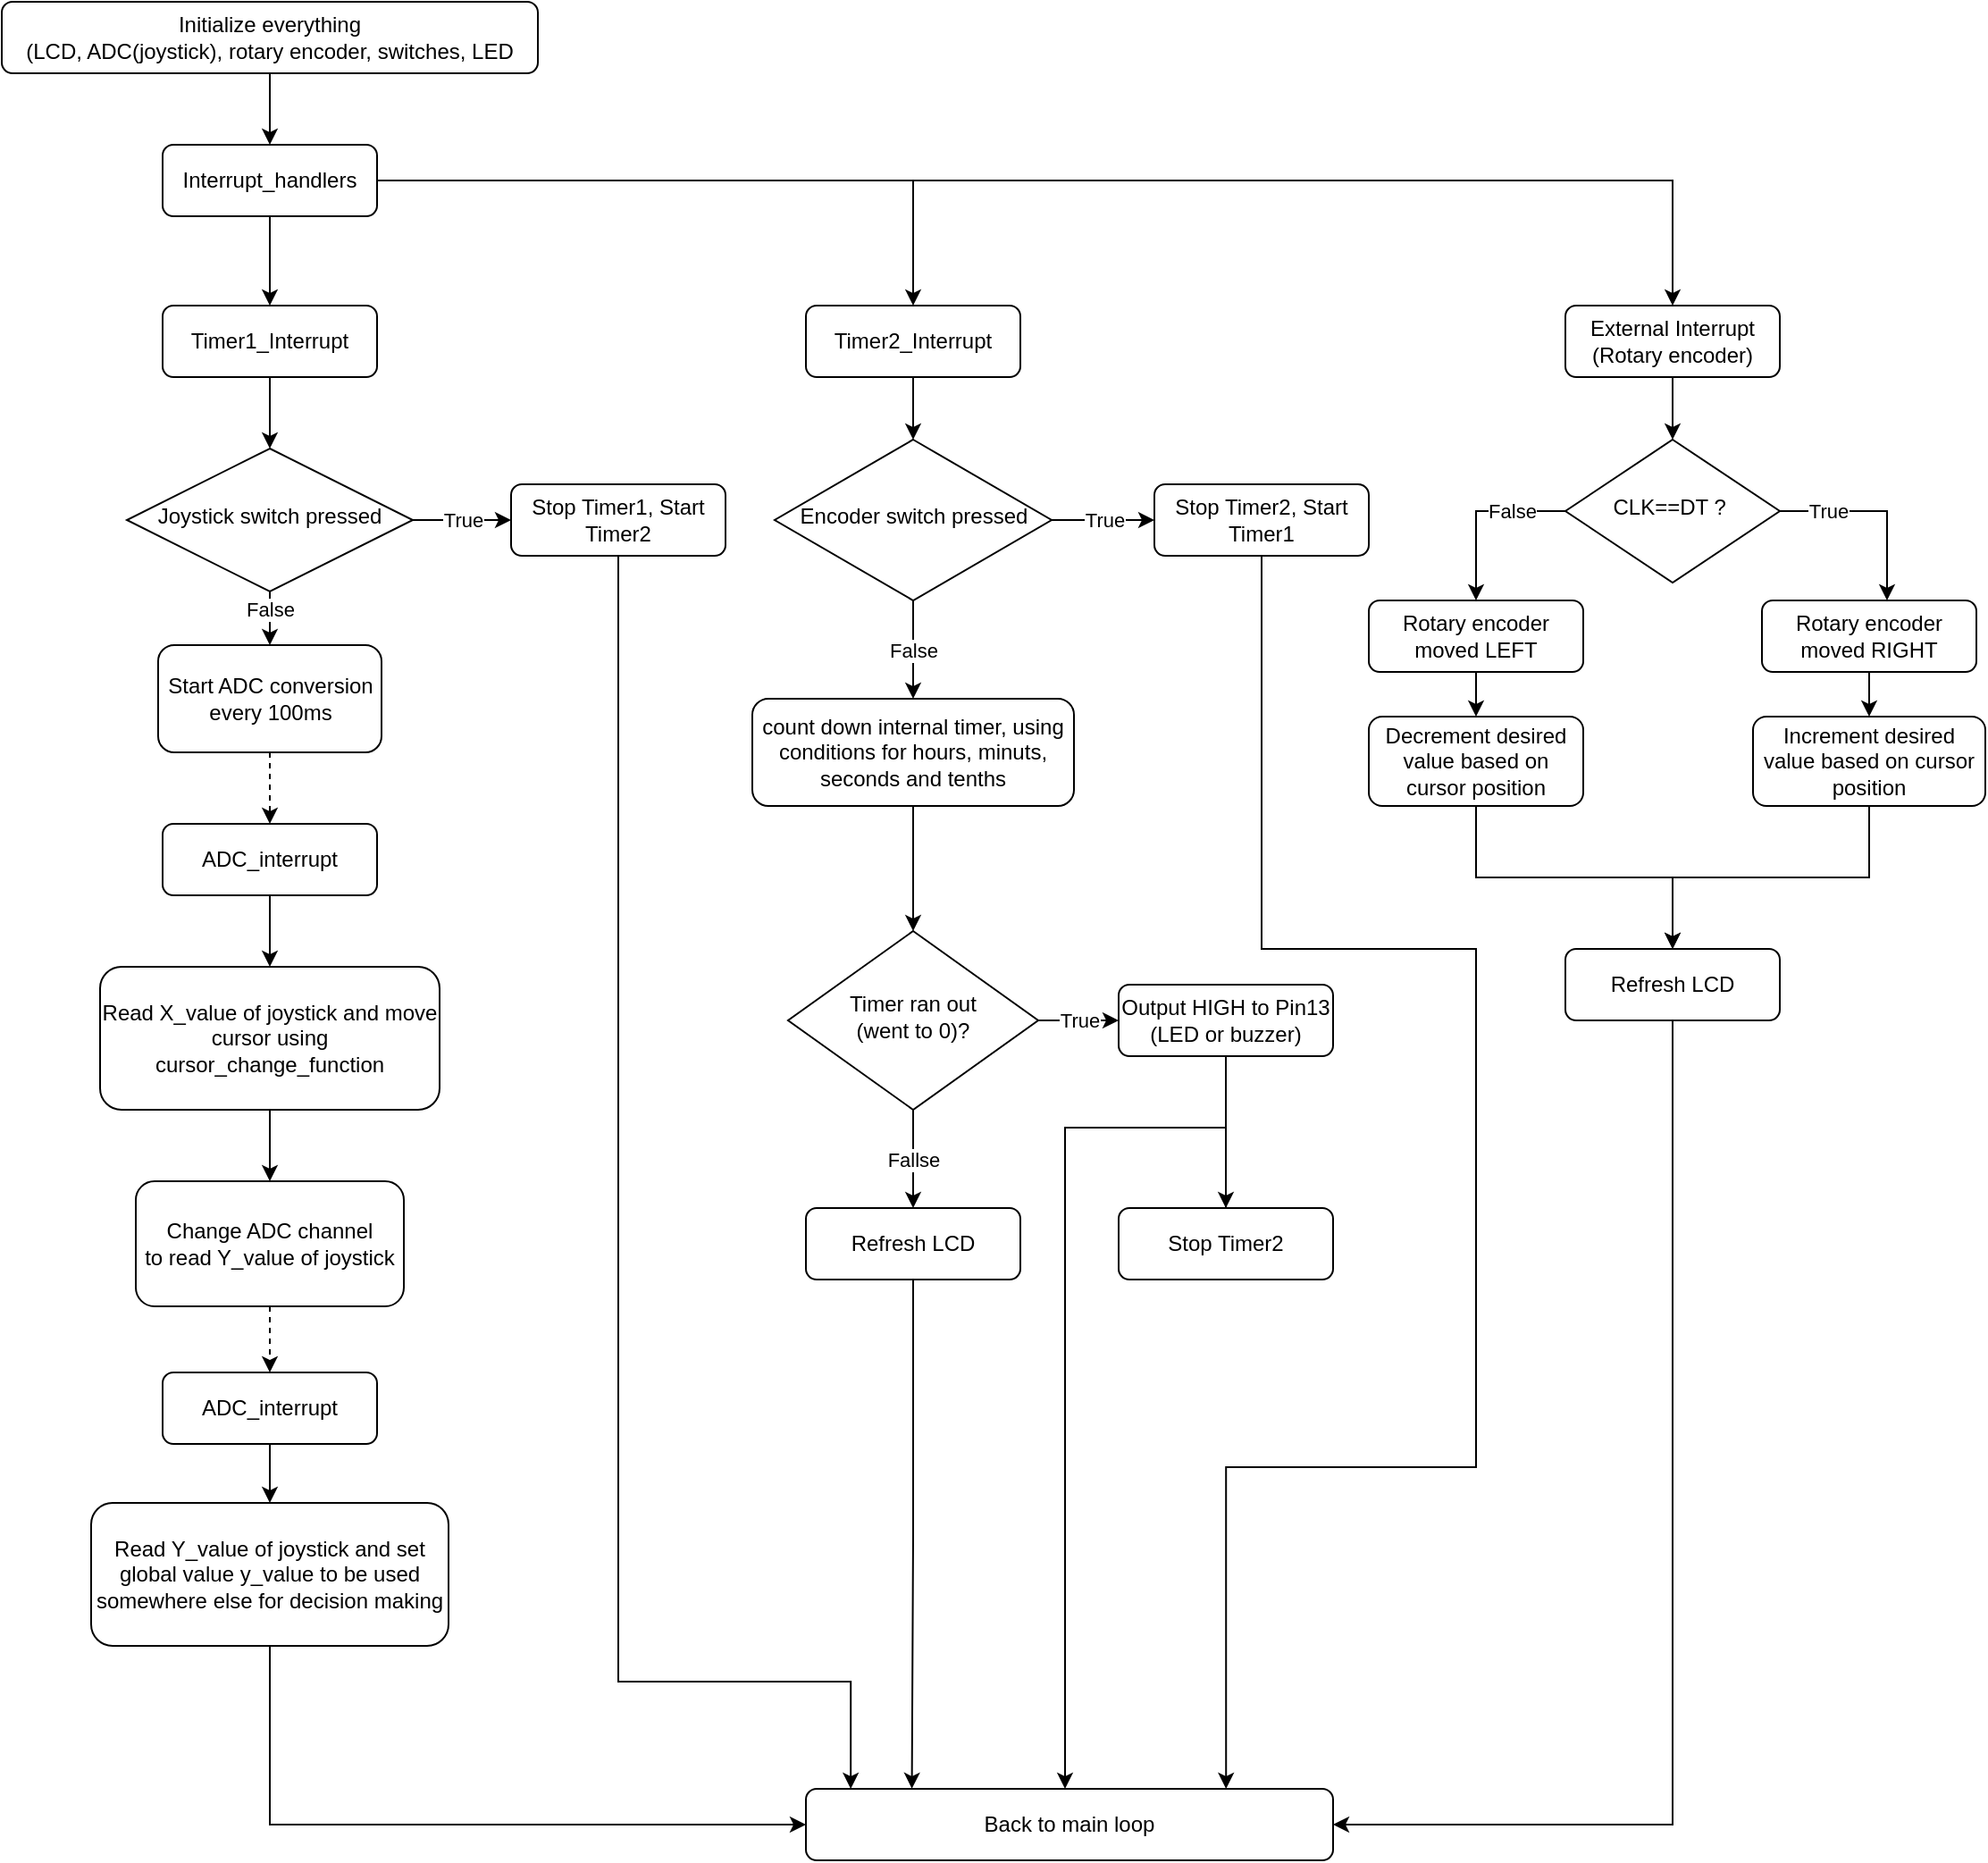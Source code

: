 <mxfile version="20.5.1" type="device"><diagram id="C5RBs43oDa-KdzZeNtuy" name="Page-1"><mxGraphModel dx="1922" dy="934" grid="1" gridSize="10" guides="1" tooltips="1" connect="1" arrows="1" fold="1" page="1" pageScale="1" pageWidth="1169" pageHeight="1654" background="#ffffff" math="0" shadow="0"><root><mxCell id="WIyWlLk6GJQsqaUBKTNV-0"/><mxCell id="WIyWlLk6GJQsqaUBKTNV-1" parent="WIyWlLk6GJQsqaUBKTNV-0"/><mxCell id="tHDhmB9aRVDz7ARwd5K0-0" value="" style="edgeStyle=orthogonalEdgeStyle;rounded=0;orthogonalLoop=1;jettySize=auto;html=1;" parent="WIyWlLk6GJQsqaUBKTNV-1" source="WIyWlLk6GJQsqaUBKTNV-3" target="WIyWlLk6GJQsqaUBKTNV-7" edge="1"><mxGeometry relative="1" as="geometry"/></mxCell><mxCell id="WIyWlLk6GJQsqaUBKTNV-3" value="Initialize everything&lt;br&gt;(LCD, ADC(joystick), rotary encoder, switches, LED" style="rounded=1;whiteSpace=wrap;html=1;fontSize=12;glass=0;strokeWidth=1;shadow=0;" parent="WIyWlLk6GJQsqaUBKTNV-1" vertex="1"><mxGeometry x="25" y="40" width="300" height="40" as="geometry"/></mxCell><mxCell id="tHDhmB9aRVDz7ARwd5K0-31" style="edgeStyle=orthogonalEdgeStyle;rounded=0;orthogonalLoop=1;jettySize=auto;html=1;entryX=0.5;entryY=0;entryDx=0;entryDy=0;" parent="WIyWlLk6GJQsqaUBKTNV-1" source="WIyWlLk6GJQsqaUBKTNV-7" target="WIyWlLk6GJQsqaUBKTNV-12" edge="1"><mxGeometry relative="1" as="geometry"/></mxCell><mxCell id="tHDhmB9aRVDz7ARwd5K0-43" style="edgeStyle=orthogonalEdgeStyle;rounded=0;orthogonalLoop=1;jettySize=auto;html=1;" parent="WIyWlLk6GJQsqaUBKTNV-1" source="WIyWlLk6GJQsqaUBKTNV-7" target="tHDhmB9aRVDz7ARwd5K0-3" edge="1"><mxGeometry relative="1" as="geometry"/></mxCell><mxCell id="tHDhmB9aRVDz7ARwd5K0-53" style="edgeStyle=orthogonalEdgeStyle;rounded=0;orthogonalLoop=1;jettySize=auto;html=1;entryX=0.5;entryY=0;entryDx=0;entryDy=0;" parent="WIyWlLk6GJQsqaUBKTNV-1" source="WIyWlLk6GJQsqaUBKTNV-7" target="tHDhmB9aRVDz7ARwd5K0-4" edge="1"><mxGeometry relative="1" as="geometry"/></mxCell><mxCell id="WIyWlLk6GJQsqaUBKTNV-7" value="Interrupt_handlers" style="rounded=1;whiteSpace=wrap;html=1;fontSize=12;glass=0;strokeWidth=1;shadow=0;" parent="WIyWlLk6GJQsqaUBKTNV-1" vertex="1"><mxGeometry x="115" y="120" width="120" height="40" as="geometry"/></mxCell><mxCell id="tHDhmB9aRVDz7ARwd5K0-32" style="edgeStyle=orthogonalEdgeStyle;rounded=0;orthogonalLoop=1;jettySize=auto;html=1;entryX=0.5;entryY=0;entryDx=0;entryDy=0;" parent="WIyWlLk6GJQsqaUBKTNV-1" source="WIyWlLk6GJQsqaUBKTNV-12" target="tHDhmB9aRVDz7ARwd5K0-24" edge="1"><mxGeometry relative="1" as="geometry"/></mxCell><mxCell id="WIyWlLk6GJQsqaUBKTNV-12" value="Timer1_Interrupt" style="rounded=1;whiteSpace=wrap;html=1;fontSize=12;glass=0;strokeWidth=1;shadow=0;" parent="WIyWlLk6GJQsqaUBKTNV-1" vertex="1"><mxGeometry x="115" y="210" width="120" height="40" as="geometry"/></mxCell><mxCell id="tHDhmB9aRVDz7ARwd5K0-6" value="" style="edgeStyle=orthogonalEdgeStyle;rounded=0;orthogonalLoop=1;jettySize=auto;html=1;dashed=1;" parent="WIyWlLk6GJQsqaUBKTNV-1" source="tHDhmB9aRVDz7ARwd5K0-1" target="tHDhmB9aRVDz7ARwd5K0-5" edge="1"><mxGeometry relative="1" as="geometry"/></mxCell><mxCell id="tHDhmB9aRVDz7ARwd5K0-1" value="Start ADC conversion every 100ms" style="whiteSpace=wrap;html=1;rounded=1;glass=0;strokeWidth=1;shadow=0;" parent="WIyWlLk6GJQsqaUBKTNV-1" vertex="1"><mxGeometry x="112.5" y="400" width="125" height="60" as="geometry"/></mxCell><mxCell id="tHDhmB9aRVDz7ARwd5K0-44" value="" style="edgeStyle=orthogonalEdgeStyle;rounded=0;orthogonalLoop=1;jettySize=auto;html=1;" parent="WIyWlLk6GJQsqaUBKTNV-1" source="tHDhmB9aRVDz7ARwd5K0-3" target="tHDhmB9aRVDz7ARwd5K0-26" edge="1"><mxGeometry relative="1" as="geometry"/></mxCell><mxCell id="tHDhmB9aRVDz7ARwd5K0-3" value="Timer2_Interrupt" style="rounded=1;whiteSpace=wrap;html=1;fontSize=12;glass=0;strokeWidth=1;shadow=0;" parent="WIyWlLk6GJQsqaUBKTNV-1" vertex="1"><mxGeometry x="475" y="210" width="120" height="40" as="geometry"/></mxCell><mxCell id="tHDhmB9aRVDz7ARwd5K0-55" value="" style="edgeStyle=orthogonalEdgeStyle;rounded=0;orthogonalLoop=1;jettySize=auto;html=1;" parent="WIyWlLk6GJQsqaUBKTNV-1" source="tHDhmB9aRVDz7ARwd5K0-4" target="tHDhmB9aRVDz7ARwd5K0-17" edge="1"><mxGeometry relative="1" as="geometry"/></mxCell><mxCell id="tHDhmB9aRVDz7ARwd5K0-4" value="External Interrupt&lt;br&gt;(Rotary encoder)" style="rounded=1;whiteSpace=wrap;html=1;fontSize=12;glass=0;strokeWidth=1;shadow=0;" parent="WIyWlLk6GJQsqaUBKTNV-1" vertex="1"><mxGeometry x="900" y="210" width="120" height="40" as="geometry"/></mxCell><mxCell id="tHDhmB9aRVDz7ARwd5K0-34" value="" style="edgeStyle=orthogonalEdgeStyle;rounded=0;orthogonalLoop=1;jettySize=auto;html=1;" parent="WIyWlLk6GJQsqaUBKTNV-1" source="tHDhmB9aRVDz7ARwd5K0-5" target="tHDhmB9aRVDz7ARwd5K0-9" edge="1"><mxGeometry relative="1" as="geometry"/></mxCell><mxCell id="tHDhmB9aRVDz7ARwd5K0-5" value="ADC_interrupt" style="rounded=1;whiteSpace=wrap;html=1;fontSize=12;glass=0;strokeWidth=1;shadow=0;" parent="WIyWlLk6GJQsqaUBKTNV-1" vertex="1"><mxGeometry x="115" y="500" width="120" height="40" as="geometry"/></mxCell><mxCell id="tHDhmB9aRVDz7ARwd5K0-47" value="" style="edgeStyle=orthogonalEdgeStyle;rounded=0;orthogonalLoop=1;jettySize=auto;html=1;" parent="WIyWlLk6GJQsqaUBKTNV-1" source="tHDhmB9aRVDz7ARwd5K0-7" target="tHDhmB9aRVDz7ARwd5K0-10" edge="1"><mxGeometry relative="1" as="geometry"/></mxCell><mxCell id="tHDhmB9aRVDz7ARwd5K0-7" value="count down internal timer, using conditions for hours, minuts, seconds and tenths" style="whiteSpace=wrap;html=1;rounded=1;glass=0;strokeWidth=1;shadow=0;" parent="WIyWlLk6GJQsqaUBKTNV-1" vertex="1"><mxGeometry x="445" y="430" width="180" height="60" as="geometry"/></mxCell><mxCell id="tHDhmB9aRVDz7ARwd5K0-51" style="edgeStyle=orthogonalEdgeStyle;rounded=0;orthogonalLoop=1;jettySize=auto;html=1;entryX=0.201;entryY=-0.002;entryDx=0;entryDy=0;entryPerimeter=0;" parent="WIyWlLk6GJQsqaUBKTNV-1" source="tHDhmB9aRVDz7ARwd5K0-8" target="tHDhmB9aRVDz7ARwd5K0-39" edge="1"><mxGeometry relative="1" as="geometry"><mxPoint x="535" y="1030" as="targetPoint"/><Array as="points"/></mxGeometry></mxCell><mxCell id="tHDhmB9aRVDz7ARwd5K0-8" value="Refresh LCD" style="rounded=1;whiteSpace=wrap;html=1;fontSize=12;glass=0;strokeWidth=1;shadow=0;" parent="WIyWlLk6GJQsqaUBKTNV-1" vertex="1"><mxGeometry x="475" y="715" width="120" height="40" as="geometry"/></mxCell><mxCell id="tHDhmB9aRVDz7ARwd5K0-35" value="" style="edgeStyle=orthogonalEdgeStyle;rounded=0;orthogonalLoop=1;jettySize=auto;html=1;" parent="WIyWlLk6GJQsqaUBKTNV-1" source="tHDhmB9aRVDz7ARwd5K0-9" target="tHDhmB9aRVDz7ARwd5K0-14" edge="1"><mxGeometry relative="1" as="geometry"/></mxCell><mxCell id="tHDhmB9aRVDz7ARwd5K0-9" value="Read X_value of joystick and move cursor using cursor_change_function" style="rounded=1;whiteSpace=wrap;html=1;fontSize=12;glass=0;strokeWidth=1;shadow=0;" parent="WIyWlLk6GJQsqaUBKTNV-1" vertex="1"><mxGeometry x="80" y="580" width="190" height="80" as="geometry"/></mxCell><mxCell id="tHDhmB9aRVDz7ARwd5K0-48" value="True" style="edgeStyle=orthogonalEdgeStyle;rounded=0;orthogonalLoop=1;jettySize=auto;html=1;" parent="WIyWlLk6GJQsqaUBKTNV-1" source="tHDhmB9aRVDz7ARwd5K0-10" target="tHDhmB9aRVDz7ARwd5K0-11" edge="1"><mxGeometry relative="1" as="geometry"/></mxCell><mxCell id="tHDhmB9aRVDz7ARwd5K0-50" value="Fallse" style="edgeStyle=orthogonalEdgeStyle;rounded=0;orthogonalLoop=1;jettySize=auto;html=1;" parent="WIyWlLk6GJQsqaUBKTNV-1" source="tHDhmB9aRVDz7ARwd5K0-10" target="tHDhmB9aRVDz7ARwd5K0-8" edge="1"><mxGeometry relative="1" as="geometry"/></mxCell><mxCell id="tHDhmB9aRVDz7ARwd5K0-10" value="Timer ran out&lt;br&gt;(went to 0)?" style="rhombus;whiteSpace=wrap;html=1;shadow=0;fontFamily=Helvetica;fontSize=12;align=center;strokeWidth=1;spacing=6;spacingTop=-4;" parent="WIyWlLk6GJQsqaUBKTNV-1" vertex="1"><mxGeometry x="465" y="560" width="140" height="100" as="geometry"/></mxCell><mxCell id="tHDhmB9aRVDz7ARwd5K0-49" value="" style="edgeStyle=orthogonalEdgeStyle;rounded=0;orthogonalLoop=1;jettySize=auto;html=1;" parent="WIyWlLk6GJQsqaUBKTNV-1" source="tHDhmB9aRVDz7ARwd5K0-11" target="tHDhmB9aRVDz7ARwd5K0-12" edge="1"><mxGeometry relative="1" as="geometry"/></mxCell><mxCell id="tHDhmB9aRVDz7ARwd5K0-11" value="Output HIGH to Pin13 (LED or buzzer)" style="rounded=1;whiteSpace=wrap;html=1;fontSize=12;glass=0;strokeWidth=1;shadow=0;" parent="WIyWlLk6GJQsqaUBKTNV-1" vertex="1"><mxGeometry x="650" y="590" width="120" height="40" as="geometry"/></mxCell><mxCell id="tHDhmB9aRVDz7ARwd5K0-52" style="edgeStyle=orthogonalEdgeStyle;rounded=0;orthogonalLoop=1;jettySize=auto;html=1;" parent="WIyWlLk6GJQsqaUBKTNV-1" source="tHDhmB9aRVDz7ARwd5K0-12" target="tHDhmB9aRVDz7ARwd5K0-39" edge="1"><mxGeometry relative="1" as="geometry"><Array as="points"><mxPoint x="710" y="670"/><mxPoint x="620" y="670"/></Array></mxGeometry></mxCell><mxCell id="tHDhmB9aRVDz7ARwd5K0-12" value="Stop Timer2" style="rounded=1;whiteSpace=wrap;html=1;fontSize=12;glass=0;strokeWidth=1;shadow=0;" parent="WIyWlLk6GJQsqaUBKTNV-1" vertex="1"><mxGeometry x="650" y="715" width="120" height="40" as="geometry"/></mxCell><mxCell id="tHDhmB9aRVDz7ARwd5K0-37" value="" style="edgeStyle=orthogonalEdgeStyle;rounded=0;orthogonalLoop=1;jettySize=auto;html=1;" parent="WIyWlLk6GJQsqaUBKTNV-1" source="tHDhmB9aRVDz7ARwd5K0-13" target="tHDhmB9aRVDz7ARwd5K0-16" edge="1"><mxGeometry relative="1" as="geometry"/></mxCell><mxCell id="tHDhmB9aRVDz7ARwd5K0-13" value="ADC_interrupt" style="rounded=1;whiteSpace=wrap;html=1;fontSize=12;glass=0;strokeWidth=1;shadow=0;" parent="WIyWlLk6GJQsqaUBKTNV-1" vertex="1"><mxGeometry x="115" y="807" width="120" height="40" as="geometry"/></mxCell><mxCell id="tHDhmB9aRVDz7ARwd5K0-36" style="edgeStyle=orthogonalEdgeStyle;rounded=0;orthogonalLoop=1;jettySize=auto;html=1;entryX=0.5;entryY=0;entryDx=0;entryDy=0;dashed=1;" parent="WIyWlLk6GJQsqaUBKTNV-1" source="tHDhmB9aRVDz7ARwd5K0-14" target="tHDhmB9aRVDz7ARwd5K0-13" edge="1"><mxGeometry relative="1" as="geometry"/></mxCell><mxCell id="tHDhmB9aRVDz7ARwd5K0-14" value="Change ADC channel&lt;br&gt;to read Y_value of joystick" style="rounded=1;whiteSpace=wrap;html=1;fontSize=12;glass=0;strokeWidth=1;shadow=0;" parent="WIyWlLk6GJQsqaUBKTNV-1" vertex="1"><mxGeometry x="100" y="700" width="150" height="70" as="geometry"/></mxCell><mxCell id="tHDhmB9aRVDz7ARwd5K0-40" style="edgeStyle=orthogonalEdgeStyle;rounded=0;orthogonalLoop=1;jettySize=auto;html=1;entryX=0;entryY=0.5;entryDx=0;entryDy=0;" parent="WIyWlLk6GJQsqaUBKTNV-1" source="tHDhmB9aRVDz7ARwd5K0-16" target="tHDhmB9aRVDz7ARwd5K0-39" edge="1"><mxGeometry relative="1" as="geometry"><mxPoint x="420" y="1060" as="targetPoint"/><Array as="points"><mxPoint x="175" y="1060"/></Array></mxGeometry></mxCell><mxCell id="tHDhmB9aRVDz7ARwd5K0-16" value="Read Y_value of joystick and set global value y_value to be used somewhere else for decision making" style="rounded=1;whiteSpace=wrap;html=1;fontSize=12;glass=0;strokeWidth=1;shadow=0;" parent="WIyWlLk6GJQsqaUBKTNV-1" vertex="1"><mxGeometry x="75" y="880" width="200" height="80" as="geometry"/></mxCell><mxCell id="tHDhmB9aRVDz7ARwd5K0-56" value="True" style="edgeStyle=orthogonalEdgeStyle;rounded=0;orthogonalLoop=1;jettySize=auto;html=1;" parent="WIyWlLk6GJQsqaUBKTNV-1" source="tHDhmB9aRVDz7ARwd5K0-17" target="tHDhmB9aRVDz7ARwd5K0-18" edge="1"><mxGeometry x="-0.52" relative="1" as="geometry"><Array as="points"><mxPoint x="1080" y="325"/></Array><mxPoint as="offset"/></mxGeometry></mxCell><mxCell id="tHDhmB9aRVDz7ARwd5K0-58" value="False" style="edgeStyle=orthogonalEdgeStyle;rounded=0;orthogonalLoop=1;jettySize=auto;html=1;entryX=0.5;entryY=0;entryDx=0;entryDy=0;" parent="WIyWlLk6GJQsqaUBKTNV-1" source="tHDhmB9aRVDz7ARwd5K0-17" target="tHDhmB9aRVDz7ARwd5K0-19" edge="1"><mxGeometry x="-0.4" relative="1" as="geometry"><mxPoint x="800.0" y="300.0" as="targetPoint"/><Array as="points"><mxPoint x="850" y="325"/></Array><mxPoint as="offset"/></mxGeometry></mxCell><mxCell id="tHDhmB9aRVDz7ARwd5K0-17" value="CLK==DT ?&amp;nbsp;" style="rhombus;whiteSpace=wrap;html=1;shadow=0;fontFamily=Helvetica;fontSize=12;align=center;strokeWidth=1;spacing=6;spacingTop=-4;" parent="WIyWlLk6GJQsqaUBKTNV-1" vertex="1"><mxGeometry x="900" y="285" width="120" height="80" as="geometry"/></mxCell><mxCell id="tHDhmB9aRVDz7ARwd5K0-60" value="" style="edgeStyle=orthogonalEdgeStyle;rounded=0;orthogonalLoop=1;jettySize=auto;html=1;" parent="WIyWlLk6GJQsqaUBKTNV-1" source="tHDhmB9aRVDz7ARwd5K0-18" target="tHDhmB9aRVDz7ARwd5K0-20" edge="1"><mxGeometry relative="1" as="geometry"/></mxCell><mxCell id="tHDhmB9aRVDz7ARwd5K0-18" value="Rotary encoder moved RIGHT" style="rounded=1;whiteSpace=wrap;html=1;fontSize=12;glass=0;strokeWidth=1;shadow=0;" parent="WIyWlLk6GJQsqaUBKTNV-1" vertex="1"><mxGeometry x="1010" y="375" width="120" height="40" as="geometry"/></mxCell><mxCell id="tHDhmB9aRVDz7ARwd5K0-59" style="edgeStyle=orthogonalEdgeStyle;rounded=0;orthogonalLoop=1;jettySize=auto;html=1;entryX=0.5;entryY=0;entryDx=0;entryDy=0;" parent="WIyWlLk6GJQsqaUBKTNV-1" source="tHDhmB9aRVDz7ARwd5K0-19" target="tHDhmB9aRVDz7ARwd5K0-22" edge="1"><mxGeometry relative="1" as="geometry"/></mxCell><mxCell id="tHDhmB9aRVDz7ARwd5K0-19" value="Rotary encoder moved LEFT" style="rounded=1;whiteSpace=wrap;html=1;fontSize=12;glass=0;strokeWidth=1;shadow=0;" parent="WIyWlLk6GJQsqaUBKTNV-1" vertex="1"><mxGeometry x="790" y="375" width="120" height="40" as="geometry"/></mxCell><mxCell id="tHDhmB9aRVDz7ARwd5K0-63" style="edgeStyle=orthogonalEdgeStyle;rounded=0;orthogonalLoop=1;jettySize=auto;html=1;entryX=0.5;entryY=0;entryDx=0;entryDy=0;" parent="WIyWlLk6GJQsqaUBKTNV-1" source="tHDhmB9aRVDz7ARwd5K0-20" target="tHDhmB9aRVDz7ARwd5K0-61" edge="1"><mxGeometry relative="1" as="geometry"/></mxCell><mxCell id="tHDhmB9aRVDz7ARwd5K0-20" value="Increment desired value based on cursor position" style="rounded=1;whiteSpace=wrap;html=1;fontSize=12;glass=0;strokeWidth=1;shadow=0;" parent="WIyWlLk6GJQsqaUBKTNV-1" vertex="1"><mxGeometry x="1005" y="440" width="130" height="50" as="geometry"/></mxCell><mxCell id="tHDhmB9aRVDz7ARwd5K0-62" style="edgeStyle=orthogonalEdgeStyle;rounded=0;orthogonalLoop=1;jettySize=auto;html=1;entryX=0.5;entryY=0;entryDx=0;entryDy=0;" parent="WIyWlLk6GJQsqaUBKTNV-1" source="tHDhmB9aRVDz7ARwd5K0-22" target="tHDhmB9aRVDz7ARwd5K0-61" edge="1"><mxGeometry relative="1" as="geometry"/></mxCell><mxCell id="tHDhmB9aRVDz7ARwd5K0-22" value="Decrement desired value based on cursor position" style="rounded=1;whiteSpace=wrap;html=1;fontSize=12;glass=0;strokeWidth=1;shadow=0;" parent="WIyWlLk6GJQsqaUBKTNV-1" vertex="1"><mxGeometry x="790" y="440" width="120" height="50" as="geometry"/></mxCell><mxCell id="tHDhmB9aRVDz7ARwd5K0-33" value="False" style="edgeStyle=orthogonalEdgeStyle;rounded=0;orthogonalLoop=1;jettySize=auto;html=1;entryX=0.5;entryY=0;entryDx=0;entryDy=0;" parent="WIyWlLk6GJQsqaUBKTNV-1" source="tHDhmB9aRVDz7ARwd5K0-24" target="tHDhmB9aRVDz7ARwd5K0-1" edge="1"><mxGeometry x="0.2" relative="1" as="geometry"><mxPoint as="offset"/></mxGeometry></mxCell><mxCell id="tHDhmB9aRVDz7ARwd5K0-38" value="True" style="edgeStyle=orthogonalEdgeStyle;rounded=0;orthogonalLoop=1;jettySize=auto;html=1;" parent="WIyWlLk6GJQsqaUBKTNV-1" source="tHDhmB9aRVDz7ARwd5K0-24" target="tHDhmB9aRVDz7ARwd5K0-25" edge="1"><mxGeometry relative="1" as="geometry"/></mxCell><mxCell id="tHDhmB9aRVDz7ARwd5K0-24" value="Joystick switch pressed" style="rhombus;whiteSpace=wrap;html=1;shadow=0;fontFamily=Helvetica;fontSize=12;align=center;strokeWidth=1;spacing=6;spacingTop=-4;" parent="WIyWlLk6GJQsqaUBKTNV-1" vertex="1"><mxGeometry x="95" y="290" width="160" height="80" as="geometry"/></mxCell><mxCell id="tHDhmB9aRVDz7ARwd5K0-42" style="edgeStyle=orthogonalEdgeStyle;rounded=0;orthogonalLoop=1;jettySize=auto;html=1;entryX=0.085;entryY=0;entryDx=0;entryDy=0;entryPerimeter=0;" parent="WIyWlLk6GJQsqaUBKTNV-1" source="tHDhmB9aRVDz7ARwd5K0-25" target="tHDhmB9aRVDz7ARwd5K0-39" edge="1"><mxGeometry relative="1" as="geometry"><mxPoint x="500" y="1000" as="targetPoint"/><Array as="points"><mxPoint x="370" y="980"/><mxPoint x="500" y="980"/></Array></mxGeometry></mxCell><mxCell id="tHDhmB9aRVDz7ARwd5K0-25" value="Stop Timer1, Start Timer2" style="rounded=1;whiteSpace=wrap;html=1;fontSize=12;glass=0;strokeWidth=1;shadow=0;" parent="WIyWlLk6GJQsqaUBKTNV-1" vertex="1"><mxGeometry x="310" y="310" width="120" height="40" as="geometry"/></mxCell><mxCell id="tHDhmB9aRVDz7ARwd5K0-45" value="True" style="edgeStyle=orthogonalEdgeStyle;rounded=0;orthogonalLoop=1;jettySize=auto;html=1;" parent="WIyWlLk6GJQsqaUBKTNV-1" source="tHDhmB9aRVDz7ARwd5K0-26" target="tHDhmB9aRVDz7ARwd5K0-27" edge="1"><mxGeometry relative="1" as="geometry"/></mxCell><mxCell id="tHDhmB9aRVDz7ARwd5K0-46" value="False" style="edgeStyle=orthogonalEdgeStyle;rounded=0;orthogonalLoop=1;jettySize=auto;html=1;" parent="WIyWlLk6GJQsqaUBKTNV-1" source="tHDhmB9aRVDz7ARwd5K0-26" target="tHDhmB9aRVDz7ARwd5K0-7" edge="1"><mxGeometry relative="1" as="geometry"/></mxCell><mxCell id="tHDhmB9aRVDz7ARwd5K0-26" value="Encoder switch pressed" style="rhombus;whiteSpace=wrap;html=1;shadow=0;fontFamily=Helvetica;fontSize=12;align=center;strokeWidth=1;spacing=6;spacingTop=-4;" parent="WIyWlLk6GJQsqaUBKTNV-1" vertex="1"><mxGeometry x="457.5" y="285" width="155" height="90" as="geometry"/></mxCell><mxCell id="tHDhmB9aRVDz7ARwd5K0-67" style="edgeStyle=orthogonalEdgeStyle;rounded=0;orthogonalLoop=1;jettySize=auto;html=1;entryX=0.797;entryY=0;entryDx=0;entryDy=0;entryPerimeter=0;" parent="WIyWlLk6GJQsqaUBKTNV-1" source="tHDhmB9aRVDz7ARwd5K0-27" edge="1" target="tHDhmB9aRVDz7ARwd5K0-39"><mxGeometry relative="1" as="geometry"><mxPoint x="710" y="1020" as="targetPoint"/><Array as="points"><mxPoint x="730" y="570"/><mxPoint x="850" y="570"/><mxPoint x="850" y="860"/><mxPoint x="710" y="860"/></Array></mxGeometry></mxCell><mxCell id="tHDhmB9aRVDz7ARwd5K0-27" value="Stop Timer2, Start Timer1" style="rounded=1;whiteSpace=wrap;html=1;fontSize=12;glass=0;strokeWidth=1;shadow=0;" parent="WIyWlLk6GJQsqaUBKTNV-1" vertex="1"><mxGeometry x="670" y="310" width="120" height="40" as="geometry"/></mxCell><mxCell id="tHDhmB9aRVDz7ARwd5K0-39" value="Back to main loop" style="rounded=1;whiteSpace=wrap;html=1;fontSize=12;glass=0;strokeWidth=1;shadow=0;" parent="WIyWlLk6GJQsqaUBKTNV-1" vertex="1"><mxGeometry x="475" y="1040" width="295" height="40" as="geometry"/></mxCell><mxCell id="tHDhmB9aRVDz7ARwd5K0-65" style="edgeStyle=orthogonalEdgeStyle;rounded=0;orthogonalLoop=1;jettySize=auto;html=1;entryX=1;entryY=0.5;entryDx=0;entryDy=0;" parent="WIyWlLk6GJQsqaUBKTNV-1" source="tHDhmB9aRVDz7ARwd5K0-61" target="tHDhmB9aRVDz7ARwd5K0-39" edge="1"><mxGeometry relative="1" as="geometry"><mxPoint x="960" y="1180" as="targetPoint"/><Array as="points"><mxPoint x="960" y="1060"/></Array></mxGeometry></mxCell><mxCell id="tHDhmB9aRVDz7ARwd5K0-61" value="Refresh LCD" style="rounded=1;whiteSpace=wrap;html=1;fontSize=12;glass=0;strokeWidth=1;shadow=0;" parent="WIyWlLk6GJQsqaUBKTNV-1" vertex="1"><mxGeometry x="900" y="570" width="120" height="40" as="geometry"/></mxCell></root></mxGraphModel></diagram></mxfile>